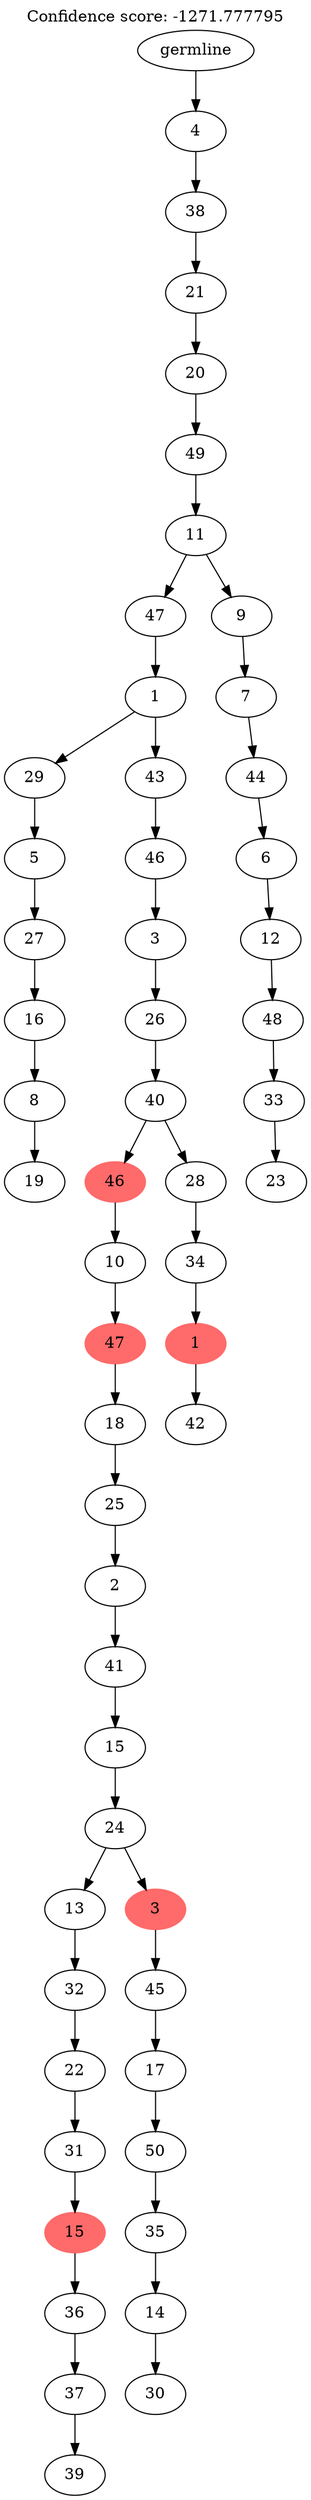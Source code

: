 digraph g {
	"54" -> "55";
	"55" [label="19"];
	"53" -> "54";
	"54" [label="8"];
	"52" -> "53";
	"53" [label="16"];
	"51" -> "52";
	"52" [label="27"];
	"50" -> "51";
	"51" [label="5"];
	"48" -> "49";
	"49" [label="39"];
	"47" -> "48";
	"48" [label="37"];
	"46" -> "47";
	"47" [label="36"];
	"45" -> "46";
	"46" [color=indianred1, style=filled, label="15"];
	"44" -> "45";
	"45" [label="31"];
	"43" -> "44";
	"44" [label="22"];
	"42" -> "43";
	"43" [label="32"];
	"40" -> "41";
	"41" [label="30"];
	"39" -> "40";
	"40" [label="14"];
	"38" -> "39";
	"39" [label="35"];
	"37" -> "38";
	"38" [label="50"];
	"36" -> "37";
	"37" [label="17"];
	"35" -> "36";
	"36" [label="45"];
	"34" -> "35";
	"35" [color=indianred1, style=filled, label="3"];
	"34" -> "42";
	"42" [label="13"];
	"33" -> "34";
	"34" [label="24"];
	"32" -> "33";
	"33" [label="15"];
	"31" -> "32";
	"32" [label="41"];
	"30" -> "31";
	"31" [label="2"];
	"29" -> "30";
	"30" [label="25"];
	"28" -> "29";
	"29" [label="18"];
	"27" -> "28";
	"28" [color=indianred1, style=filled, label="47"];
	"26" -> "27";
	"27" [label="10"];
	"24" -> "25";
	"25" [label="42"];
	"23" -> "24";
	"24" [color=indianred1, style=filled, label="1"];
	"22" -> "23";
	"23" [label="34"];
	"21" -> "22";
	"22" [label="28"];
	"21" -> "26";
	"26" [color=indianred1, style=filled, label="46"];
	"20" -> "21";
	"21" [label="40"];
	"19" -> "20";
	"20" [label="26"];
	"18" -> "19";
	"19" [label="3"];
	"17" -> "18";
	"18" [label="46"];
	"16" -> "17";
	"17" [label="43"];
	"16" -> "50";
	"50" [label="29"];
	"15" -> "16";
	"16" [label="1"];
	"13" -> "14";
	"14" [label="23"];
	"12" -> "13";
	"13" [label="33"];
	"11" -> "12";
	"12" [label="48"];
	"10" -> "11";
	"11" [label="12"];
	"9" -> "10";
	"10" [label="6"];
	"8" -> "9";
	"9" [label="44"];
	"7" -> "8";
	"8" [label="7"];
	"6" -> "7";
	"7" [label="9"];
	"6" -> "15";
	"15" [label="47"];
	"5" -> "6";
	"6" [label="11"];
	"4" -> "5";
	"5" [label="49"];
	"3" -> "4";
	"4" [label="20"];
	"2" -> "3";
	"3" [label="21"];
	"1" -> "2";
	"2" [label="38"];
	"0" -> "1";
	"1" [label="4"];
	"0" [label="germline"];
	labelloc="t";
	label="Confidence score: -1271.777795";
}
